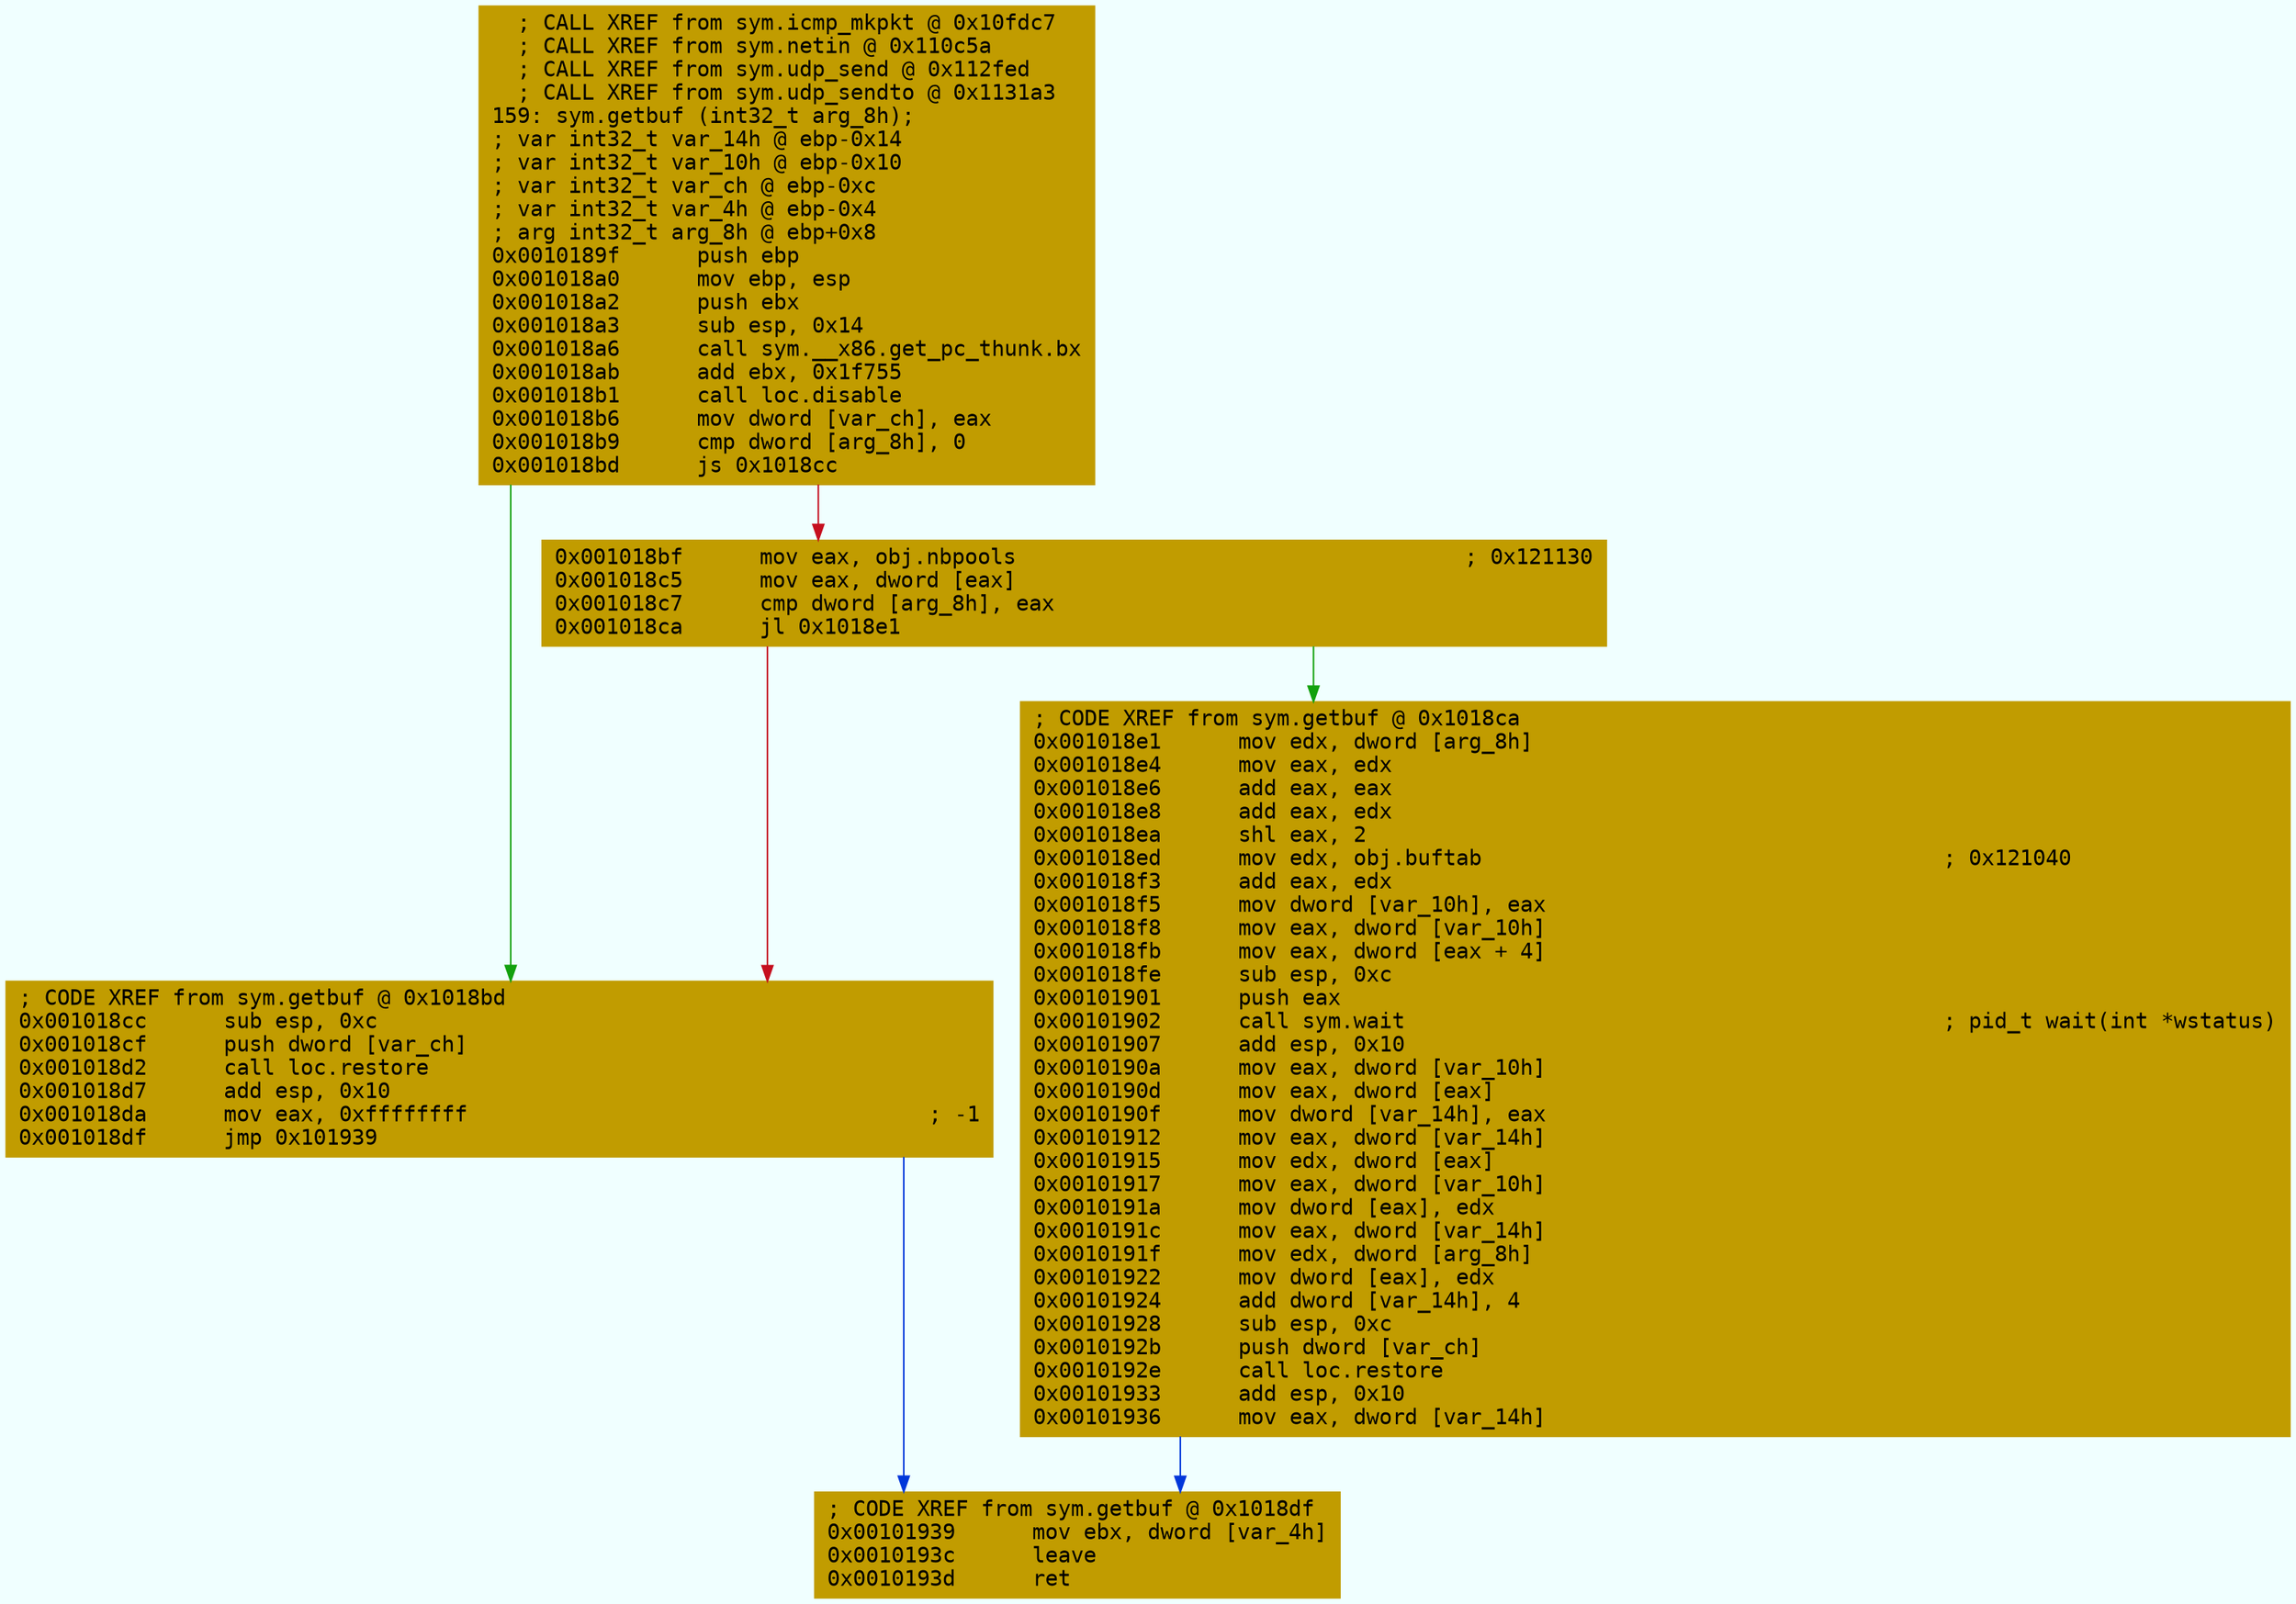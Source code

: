 digraph code {
	graph [bgcolor=azure fontsize=8 fontname="Courier" splines="ortho"];
	node [fillcolor=gray style=filled shape=box];
	edge [arrowhead="normal"];
	"0x0010189f" [URL="sym.getbuf/0x0010189f", fillcolor="#c19c00",color="#c19c00", fontname="Courier",label="  ; CALL XREF from sym.icmp_mkpkt @ 0x10fdc7\l  ; CALL XREF from sym.netin @ 0x110c5a\l  ; CALL XREF from sym.udp_send @ 0x112fed\l  ; CALL XREF from sym.udp_sendto @ 0x1131a3\l159: sym.getbuf (int32_t arg_8h);\l; var int32_t var_14h @ ebp-0x14\l; var int32_t var_10h @ ebp-0x10\l; var int32_t var_ch @ ebp-0xc\l; var int32_t var_4h @ ebp-0x4\l; arg int32_t arg_8h @ ebp+0x8\l0x0010189f      push ebp\l0x001018a0      mov ebp, esp\l0x001018a2      push ebx\l0x001018a3      sub esp, 0x14\l0x001018a6      call sym.__x86.get_pc_thunk.bx\l0x001018ab      add ebx, 0x1f755\l0x001018b1      call loc.disable\l0x001018b6      mov dword [var_ch], eax\l0x001018b9      cmp dword [arg_8h], 0\l0x001018bd      js 0x1018cc\l"]
	"0x001018bf" [URL="sym.getbuf/0x001018bf", fillcolor="#c19c00",color="#c19c00", fontname="Courier",label="0x001018bf      mov eax, obj.nbpools                                   ; 0x121130\l0x001018c5      mov eax, dword [eax]\l0x001018c7      cmp dword [arg_8h], eax\l0x001018ca      jl 0x1018e1\l"]
	"0x001018cc" [URL="sym.getbuf/0x001018cc", fillcolor="#c19c00",color="#c19c00", fontname="Courier",label="; CODE XREF from sym.getbuf @ 0x1018bd\l0x001018cc      sub esp, 0xc\l0x001018cf      push dword [var_ch]\l0x001018d2      call loc.restore\l0x001018d7      add esp, 0x10\l0x001018da      mov eax, 0xffffffff                                    ; -1\l0x001018df      jmp 0x101939\l"]
	"0x001018e1" [URL="sym.getbuf/0x001018e1", fillcolor="#c19c00",color="#c19c00", fontname="Courier",label="; CODE XREF from sym.getbuf @ 0x1018ca\l0x001018e1      mov edx, dword [arg_8h]\l0x001018e4      mov eax, edx\l0x001018e6      add eax, eax\l0x001018e8      add eax, edx\l0x001018ea      shl eax, 2\l0x001018ed      mov edx, obj.buftab                                    ; 0x121040\l0x001018f3      add eax, edx\l0x001018f5      mov dword [var_10h], eax\l0x001018f8      mov eax, dword [var_10h]\l0x001018fb      mov eax, dword [eax + 4]\l0x001018fe      sub esp, 0xc\l0x00101901      push eax\l0x00101902      call sym.wait                                          ; pid_t wait(int *wstatus)\l0x00101907      add esp, 0x10\l0x0010190a      mov eax, dword [var_10h]\l0x0010190d      mov eax, dword [eax]\l0x0010190f      mov dword [var_14h], eax\l0x00101912      mov eax, dword [var_14h]\l0x00101915      mov edx, dword [eax]\l0x00101917      mov eax, dword [var_10h]\l0x0010191a      mov dword [eax], edx\l0x0010191c      mov eax, dword [var_14h]\l0x0010191f      mov edx, dword [arg_8h]\l0x00101922      mov dword [eax], edx\l0x00101924      add dword [var_14h], 4\l0x00101928      sub esp, 0xc\l0x0010192b      push dword [var_ch]\l0x0010192e      call loc.restore\l0x00101933      add esp, 0x10\l0x00101936      mov eax, dword [var_14h]\l"]
	"0x00101939" [URL="sym.getbuf/0x00101939", fillcolor="#c19c00",color="#c19c00", fontname="Courier",label="; CODE XREF from sym.getbuf @ 0x1018df\l0x00101939      mov ebx, dword [var_4h]\l0x0010193c      leave\l0x0010193d      ret\l"]
        "0x0010189f" -> "0x001018cc" [color="#13a10e"];
        "0x0010189f" -> "0x001018bf" [color="#c50f1f"];
        "0x001018bf" -> "0x001018e1" [color="#13a10e"];
        "0x001018bf" -> "0x001018cc" [color="#c50f1f"];
        "0x001018cc" -> "0x00101939" [color="#0037da"];
        "0x001018e1" -> "0x00101939" [color="#0037da"];
}
